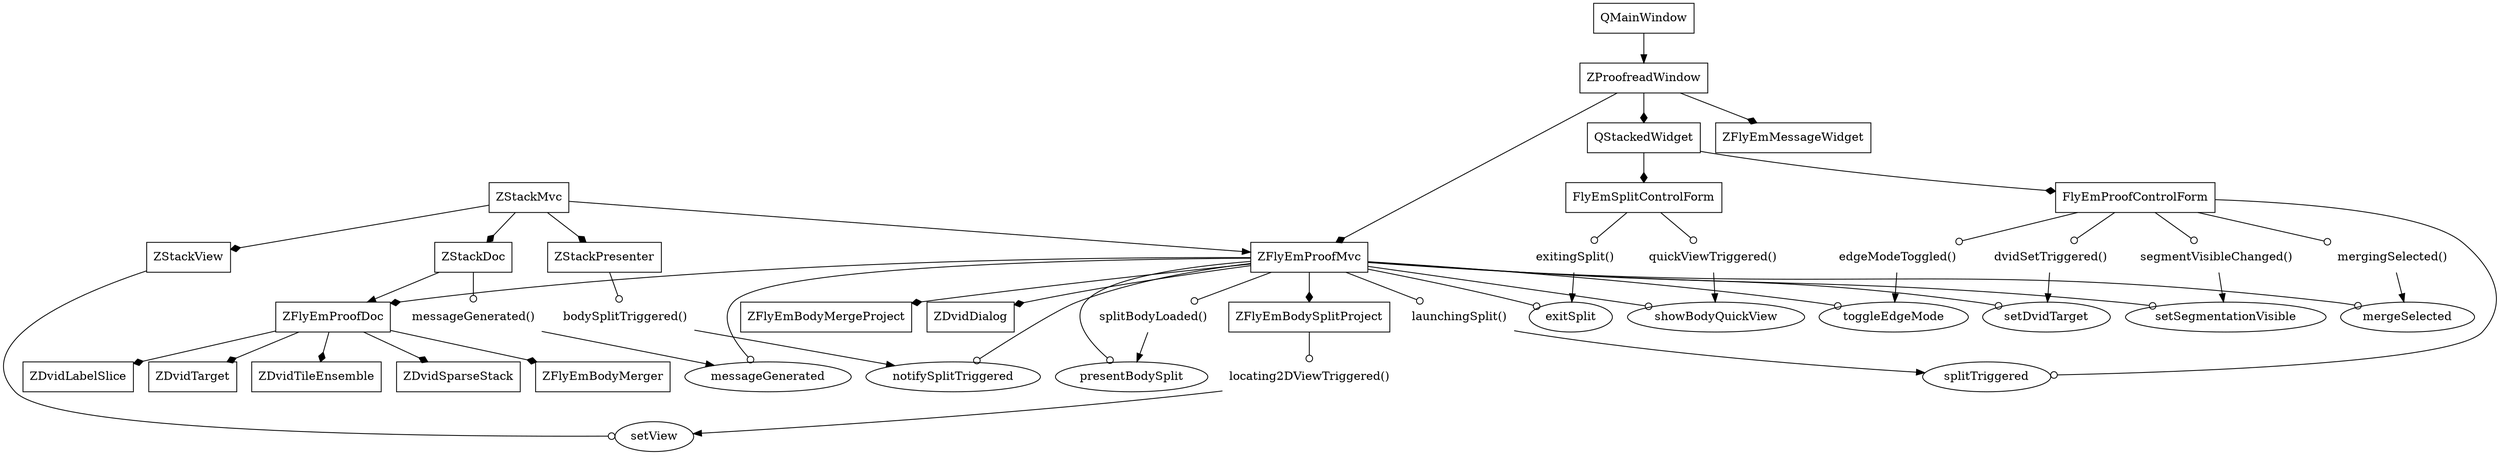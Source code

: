 digraph {
 QStackedWidget [label = "QStackedWidget",shape = "box"];
 FlyEmSplitControlForm [label = "FlyEmSplitControlForm",shape = "box"];
 FlyEmProofControlForm [label = "FlyEmProofControlForm",shape = "box"];
 ZStackView [label = "ZStackView",shape = "box"];
 ZFlyEmProofDoc [label = "ZFlyEmProofDoc",shape = "box"];
 ZFlyEmProofMvc [label = "ZFlyEmProofMvc",shape = "box"];
 ZDvidTarget [label = "ZDvidTarget",shape = "box"];
 ZFlyEmBodySplitProject [label = "ZFlyEmBodySplitProject",shape = "box"];
 ZStackMvc [label = "ZStackMvc",shape = "box"];
 ZStackDoc [label = "ZStackDoc",shape = "box"];
 ZFlyEmBodyMergeProject [label = "ZFlyEmBodyMergeProject",shape = "box"];
 QMainWindow [label = "QMainWindow",shape = "box"];
 ZDvidDialog [label = "ZDvidDialog",shape = "box"];
 ZProofreadWindow [label = "ZProofreadWindow",shape = "box"];
 ZStackPresenter [label = "ZStackPresenter",shape = "box"];
 ZDvidTileEnsemble [label = "ZDvidTileEnsemble",shape = "box"];
 ZFlyEmMessageWidget [label = "ZFlyEmMessageWidget",shape = "box"];
 ZDvidSparseStack [label = "ZDvidSparseStack",shape = "box"];
 ZFlyEmBodyMerger [label = "ZFlyEmBodyMerger",shape = "box"];
 ZDvidLabelSlice [label = "ZDvidLabelSlice",shape = "box"];
 FlyEmSplitControlForm__quickViewTriggered [label = "quickViewTriggered()",shape = "none"];
 FlyEmProofControlForm__mergingSelected [label = "mergingSelected()",shape = "none"];
 ZFlyEmProofMvc__showBodyQuickView [label = "showBodyQuickView",];
 ZFlyEmProofMvc__mergeSelected [label = "mergeSelected",];
 ZStackDoc__messageGenerated [label = "messageGenerated()",shape = "none"];
 ZStackView__setView [label = "setView",];
 FlyEmSplitControlForm__exitingSplit [label = "exitingSplit()",shape = "none"];
 FlyEmProofControlForm__edgeModeToggled [label = "edgeModeToggled()",shape = "none"];
 ZFlyEmProofMvc__exitSplit [label = "exitSplit",];
 ZFlyEmProofMvc__toggleEdgeMode [label = "toggleEdgeMode",];
 ZFlyEmProofMvc__splitBodyLoaded [label = "splitBodyLoaded()",shape = "none"];
 FlyEmProofControlForm__dvidSetTriggered [label = "dvidSetTriggered()",shape = "none"];
 ZFlyEmProofMvc__messageGenerated [label = "messageGenerated",];
 ZFlyEmProofMvc__presentBodySplit [label = "presentBodySplit",];
 ZFlyEmProofMvc__setDvidTarget [label = "setDvidTarget",];
 ZFlyEmProofMvc__notifySplitTriggered [label = "notifySplitTriggered",];
 ZStackPresenter__bodySplitTriggered [label = "bodySplitTriggered()",shape = "none"];
 FlyEmProofControlForm__segmentVisibleChanged [label = "segmentVisibleChanged()",shape = "none"];
 ZFlyEmProofMvc__launchingSplit [label = "launchingSplit()",shape = "none"];
 ZFlyEmProofMvc__setSegmentationVisible [label = "setSegmentationVisible",];
 FlyEmProofControlForm__splitTriggered [label = "splitTriggered",];
 ZFlyEmBodySplitProject__locating2DViewTriggered [label = "locating2DViewTriggered()",shape = "none"];
 QMainWindow -> ZProofreadWindow
 ZStackMvc -> ZFlyEmProofMvc
 ZStackDoc -> ZFlyEmProofDoc
 FlyEmSplitControlForm -> FlyEmSplitControlForm__quickViewTriggered [arrowhead = odot];
 FlyEmProofControlForm -> FlyEmProofControlForm__mergingSelected [arrowhead = odot];
 ZFlyEmProofMvc -> ZFlyEmProofMvc__showBodyQuickView [arrowhead = odot];
 ZFlyEmProofMvc -> ZFlyEmProofMvc__mergeSelected [arrowhead = odot];
 ZStackDoc -> ZStackDoc__messageGenerated [arrowhead = odot];
 ZStackView -> ZStackView__setView [arrowhead = odot];
 FlyEmSplitControlForm -> FlyEmSplitControlForm__exitingSplit [arrowhead = odot];
 FlyEmProofControlForm -> FlyEmProofControlForm__edgeModeToggled [arrowhead = odot];
 ZFlyEmProofMvc -> ZFlyEmProofMvc__exitSplit [arrowhead = odot];
 ZFlyEmProofMvc -> ZFlyEmProofMvc__toggleEdgeMode [arrowhead = odot];
 ZFlyEmProofMvc -> ZFlyEmProofMvc__splitBodyLoaded [arrowhead = odot];
 FlyEmProofControlForm -> FlyEmProofControlForm__dvidSetTriggered [arrowhead = odot];
 ZFlyEmProofMvc -> ZFlyEmProofMvc__messageGenerated [arrowhead = odot];
 ZFlyEmProofMvc -> ZFlyEmProofMvc__presentBodySplit [arrowhead = odot];
 ZFlyEmProofMvc -> ZFlyEmProofMvc__setDvidTarget [arrowhead = odot];
 ZFlyEmProofMvc -> ZFlyEmProofMvc__notifySplitTriggered [arrowhead = odot];
 ZStackPresenter -> ZStackPresenter__bodySplitTriggered [arrowhead = odot];
 FlyEmProofControlForm -> FlyEmProofControlForm__segmentVisibleChanged [arrowhead = odot];
 ZFlyEmProofMvc -> ZFlyEmProofMvc__launchingSplit [arrowhead = odot];
 ZFlyEmProofMvc -> ZFlyEmProofMvc__setSegmentationVisible [arrowhead = odot];
 FlyEmProofControlForm -> FlyEmProofControlForm__splitTriggered [arrowhead = odot];
 ZFlyEmBodySplitProject -> ZFlyEmBodySplitProject__locating2DViewTriggered [arrowhead = odot];
 ZStackPresenter__bodySplitTriggered -> ZFlyEmProofMvc__notifySplitTriggered
 ZFlyEmBodySplitProject__locating2DViewTriggered -> ZStackView__setView
 ZStackDoc__messageGenerated -> ZFlyEmProofMvc__messageGenerated
 ZFlyEmProofMvc__splitBodyLoaded -> ZFlyEmProofMvc__presentBodySplit
 FlyEmProofControlForm__segmentVisibleChanged -> ZFlyEmProofMvc__setSegmentationVisible
 FlyEmProofControlForm__mergingSelected -> ZFlyEmProofMvc__mergeSelected
 FlyEmProofControlForm__edgeModeToggled -> ZFlyEmProofMvc__toggleEdgeMode
 FlyEmProofControlForm__dvidSetTriggered -> ZFlyEmProofMvc__setDvidTarget
 ZFlyEmProofMvc__launchingSplit -> FlyEmProofControlForm__splitTriggered
 FlyEmSplitControlForm__quickViewTriggered -> ZFlyEmProofMvc__showBodyQuickView
 FlyEmSplitControlForm__exitingSplit -> ZFlyEmProofMvc__exitSplit
 ZProofreadWindow -> ZFlyEmProofMvc [arrowhead = diamond];
 ZProofreadWindow -> ZFlyEmMessageWidget [arrowhead = diamond];
 ZProofreadWindow -> QStackedWidget [arrowhead = diamond];
 QStackedWidget -> FlyEmProofControlForm [arrowhead = diamond];
 QStackedWidget -> FlyEmSplitControlForm [arrowhead = diamond];
 ZFlyEmProofMvc -> ZFlyEmBodySplitProject [arrowhead = diamond];
 ZFlyEmProofMvc -> ZFlyEmBodyMergeProject [arrowhead = diamond];
 ZFlyEmProofMvc -> ZDvidDialog [arrowhead = diamond];
 ZStackMvc -> ZStackPresenter [arrowhead = diamond];
 ZStackMvc -> ZStackView [arrowhead = diamond];
 ZStackMvc -> ZStackDoc [arrowhead = diamond];
 ZFlyEmProofMvc -> ZFlyEmProofDoc [arrowhead = diamond];
 ZFlyEmProofDoc -> ZFlyEmBodyMerger [arrowhead = diamond];
 ZFlyEmProofDoc -> ZDvidTarget [arrowhead = diamond];
 ZFlyEmProofDoc -> ZDvidTileEnsemble [arrowhead = diamond];
 ZFlyEmProofDoc -> ZDvidLabelSlice [arrowhead = diamond];
 ZFlyEmProofDoc -> ZDvidSparseStack [arrowhead = diamond];
}